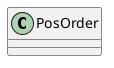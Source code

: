 @startuml classes_l10n_ch_pos
set namespaceSeparator none
class "PosOrder" as odoo_src.odoo.addons.l10n_ch_pos.models.pos_order.PosOrder {
}
@enduml
